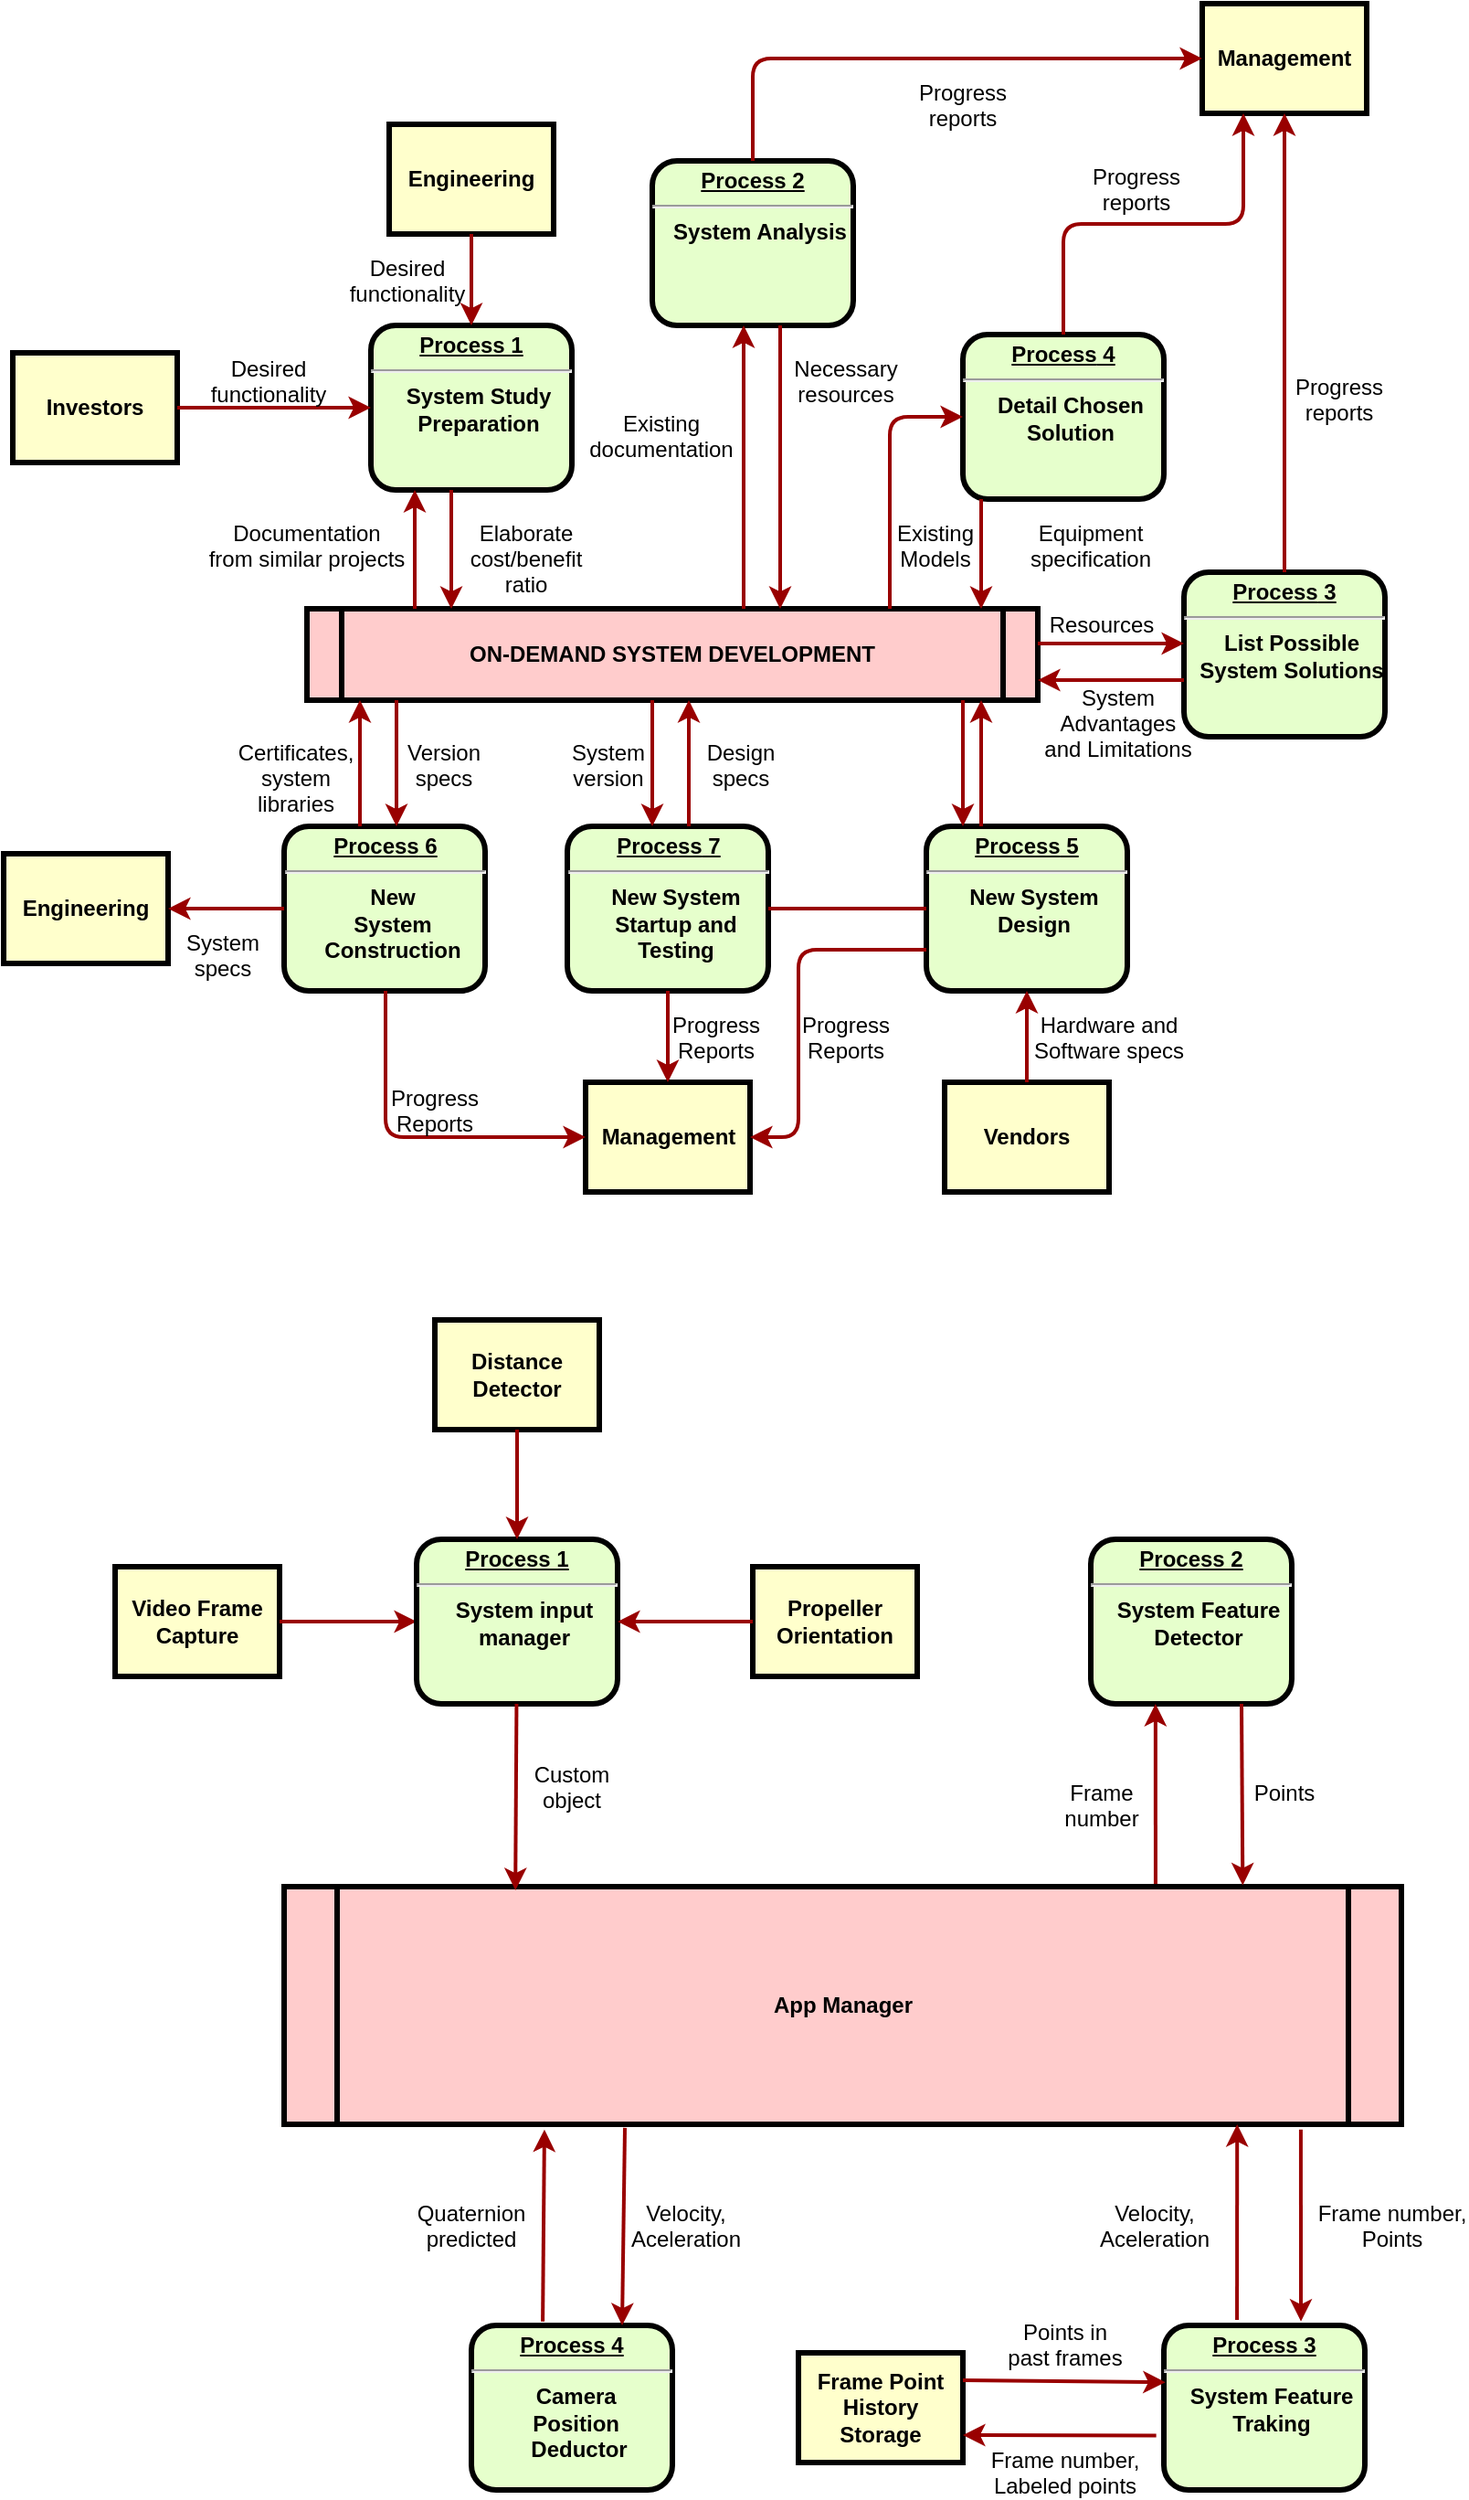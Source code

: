 <mxfile version="13.6.2" type="device"><diagram name="Page-1" id="c7558073-3199-34d8-9f00-42111426c3f3"><mxGraphModel dx="1185" dy="638" grid="1" gridSize="10" guides="1" tooltips="1" connect="1" arrows="1" fold="1" page="1" pageScale="1" pageWidth="826" pageHeight="1169" background="#ffffff" math="0" shadow="0"><root><mxCell id="0"/><mxCell id="1" parent="0"/><mxCell id="2" value="&lt;p style=&quot;margin: 0px; margin-top: 4px; text-align: center; text-decoration: underline;&quot;&gt;&lt;strong&gt;Process 1&lt;br /&gt;&lt;/strong&gt;&lt;/p&gt;&lt;hr /&gt;&lt;p style=&quot;margin: 0px; margin-left: 8px;&quot;&gt;System Study&lt;/p&gt;&lt;p style=&quot;margin: 0px; margin-left: 8px;&quot;&gt;Preparation&lt;/p&gt;" style="verticalAlign=middle;align=center;overflow=fill;fontSize=12;fontFamily=Helvetica;html=1;rounded=1;fontStyle=1;strokeWidth=3;fillColor=#E6FFCC" parent="1" vertex="1"><mxGeometry x="236" y="236" width="110" height="90" as="geometry"/></mxCell><mxCell id="3" value="Engineering" style="whiteSpace=wrap;align=center;verticalAlign=middle;fontStyle=1;strokeWidth=3;fillColor=#FFFFCC" parent="1" vertex="1"><mxGeometry x="246" y="126" width="90" height="60" as="geometry"/></mxCell><mxCell id="4" value="Investors" style="whiteSpace=wrap;align=center;verticalAlign=middle;fontStyle=1;strokeWidth=3;fillColor=#FFFFCC" parent="1" vertex="1"><mxGeometry x="40" y="251" width="90" height="60" as="geometry"/></mxCell><mxCell id="5" value="ON-DEMAND SYSTEM DEVELOPMENT" style="shape=process;whiteSpace=wrap;align=center;verticalAlign=middle;size=0.048;fontStyle=1;strokeWidth=3;fillColor=#FFCCCC" parent="1" vertex="1"><mxGeometry x="201.0" y="391" width="400" height="50" as="geometry"/></mxCell><mxCell id="6" value="&lt;p style=&quot;margin: 0px; margin-top: 4px; text-align: center; text-decoration: underline;&quot;&gt;&lt;strong&gt;Process 2&lt;br /&gt;&lt;/strong&gt;&lt;/p&gt;&lt;hr /&gt;&lt;p style=&quot;margin: 0px; margin-left: 8px;&quot;&gt;System Analysis&lt;/p&gt;" style="verticalAlign=middle;align=center;overflow=fill;fontSize=12;fontFamily=Helvetica;html=1;rounded=1;fontStyle=1;strokeWidth=3;fillColor=#E6FFCC" parent="1" vertex="1"><mxGeometry x="390" y="146" width="110" height="90" as="geometry"/></mxCell><mxCell id="7" value="&lt;p style=&quot;margin: 0px; margin-top: 4px; text-align: center; text-decoration: underline;&quot;&gt;&lt;strong&gt;&lt;strong&gt;Process&lt;/strong&gt; 3&lt;br /&gt;&lt;/strong&gt;&lt;/p&gt;&lt;hr /&gt;&lt;p style=&quot;margin: 0px; margin-left: 8px;&quot;&gt;List Possible&lt;/p&gt;&lt;p style=&quot;margin: 0px; margin-left: 8px;&quot;&gt;System Solutions&lt;/p&gt;" style="verticalAlign=middle;align=center;overflow=fill;fontSize=12;fontFamily=Helvetica;html=1;rounded=1;fontStyle=1;strokeWidth=3;fillColor=#E6FFCC" parent="1" vertex="1"><mxGeometry x="681" y="371" width="110" height="90" as="geometry"/></mxCell><mxCell id="8" value="&lt;p style=&quot;margin: 0px; margin-top: 4px; text-align: center; text-decoration: underline;&quot;&gt;&lt;strong&gt;&lt;strong&gt;Process&lt;/strong&gt; 4&lt;br /&gt;&lt;/strong&gt;&lt;/p&gt;&lt;hr /&gt;&lt;p style=&quot;margin: 0px; margin-left: 8px;&quot;&gt;Detail Chosen&lt;/p&gt;&lt;p style=&quot;margin: 0px; margin-left: 8px;&quot;&gt;Solution&lt;/p&gt;" style="verticalAlign=middle;align=center;overflow=fill;fontSize=12;fontFamily=Helvetica;html=1;rounded=1;fontStyle=1;strokeWidth=3;fillColor=#E6FFCC" parent="1" vertex="1"><mxGeometry x="560" y="241" width="110" height="90" as="geometry"/></mxCell><mxCell id="9" value="&lt;p style=&quot;margin: 0px; margin-top: 4px; text-align: center; text-decoration: underline;&quot;&gt;&lt;strong&gt;&lt;strong&gt;Process&lt;/strong&gt; 5&lt;br /&gt;&lt;/strong&gt;&lt;/p&gt;&lt;hr /&gt;&lt;p style=&quot;margin: 0px; margin-left: 8px;&quot;&gt;New System&lt;/p&gt;&lt;p style=&quot;margin: 0px; margin-left: 8px;&quot;&gt;Design&lt;/p&gt;" style="verticalAlign=middle;align=center;overflow=fill;fontSize=12;fontFamily=Helvetica;html=1;rounded=1;fontStyle=1;strokeWidth=3;fillColor=#E6FFCC" parent="1" vertex="1"><mxGeometry x="540" y="510" width="110" height="90" as="geometry"/></mxCell><mxCell id="10" value="&lt;p style=&quot;margin: 0px; margin-top: 4px; text-align: center; text-decoration: underline;&quot;&gt;&lt;strong&gt;&lt;strong&gt;Process&lt;/strong&gt; 6&lt;br /&gt;&lt;/strong&gt;&lt;/p&gt;&lt;hr /&gt;&lt;p style=&quot;margin: 0px; margin-left: 8px;&quot;&gt;New&lt;/p&gt;&lt;p style=&quot;margin: 0px; margin-left: 8px;&quot;&gt;System&lt;/p&gt;&lt;p style=&quot;margin: 0px; margin-left: 8px;&quot;&gt;Construction&lt;/p&gt;" style="verticalAlign=middle;align=center;overflow=fill;fontSize=12;fontFamily=Helvetica;html=1;rounded=1;fontStyle=1;strokeWidth=3;fillColor=#E6FFCC" parent="1" vertex="1"><mxGeometry x="188.5" y="510" width="110" height="90" as="geometry"/></mxCell><mxCell id="12" value="Management" style="whiteSpace=wrap;align=center;verticalAlign=middle;fontStyle=1;strokeWidth=3;fillColor=#FFFFCC" parent="1" vertex="1"><mxGeometry x="691" y="60.0" width="90" height="60" as="geometry"/></mxCell><mxCell id="13" value="Management" style="whiteSpace=wrap;align=center;verticalAlign=middle;fontStyle=1;strokeWidth=3;fillColor=#FFFFCC" parent="1" vertex="1"><mxGeometry x="353.5" y="650" width="90" height="60" as="geometry"/></mxCell><mxCell id="14" value="Engineering" style="whiteSpace=wrap;align=center;verticalAlign=middle;fontStyle=1;strokeWidth=3;fillColor=#FFFFCC" parent="1" vertex="1"><mxGeometry x="35.0" y="525.0" width="90" height="60" as="geometry"/></mxCell><mxCell id="15" value="Vendors" style="whiteSpace=wrap;align=center;verticalAlign=middle;fontStyle=1;strokeWidth=3;fillColor=#FFFFCC" parent="1" vertex="1"><mxGeometry x="550.0" y="650" width="90" height="60" as="geometry"/></mxCell><mxCell id="36" value="" style="edgeStyle=none;noEdgeStyle=1;strokeColor=#990000;strokeWidth=2" parent="1" source="3" target="2" edge="1"><mxGeometry width="100" height="100" relative="1" as="geometry"><mxPoint x="20" y="250" as="sourcePoint"/><mxPoint x="120" y="150" as="targetPoint"/></mxGeometry></mxCell><mxCell id="37" value="" style="edgeStyle=none;noEdgeStyle=1;strokeColor=#990000;strokeWidth=2" parent="1" source="4" target="2" edge="1"><mxGeometry width="100" height="100" relative="1" as="geometry"><mxPoint x="280" y="190" as="sourcePoint"/><mxPoint x="380" y="90" as="targetPoint"/></mxGeometry></mxCell><mxCell id="11" value="&lt;p style=&quot;margin: 0px; margin-top: 4px; text-align: center; text-decoration: underline;&quot;&gt;&lt;strong&gt;&lt;strong&gt;Process&lt;/strong&gt; 7&lt;br /&gt;&lt;/strong&gt;&lt;/p&gt;&lt;hr /&gt;&lt;p style=&quot;margin: 0px; margin-left: 8px;&quot;&gt;New System&lt;/p&gt;&lt;p style=&quot;margin: 0px; margin-left: 8px;&quot;&gt;Startup and&lt;/p&gt;&lt;p style=&quot;margin: 0px; margin-left: 8px;&quot;&gt;Testing&lt;/p&gt;" style="verticalAlign=middle;align=center;overflow=fill;fontSize=12;fontFamily=Helvetica;html=1;rounded=1;fontStyle=1;strokeWidth=3;fillColor=#E6FFCC" parent="1" vertex="1"><mxGeometry x="343.5" y="510" width="110" height="90" as="geometry"/></mxCell><mxCell id="51" value="" style="endArrow=none;noEdgeStyle=1;strokeColor=#990000;strokeWidth=2" parent="1" source="9" target="11" edge="1"><mxGeometry relative="1" as="geometry"><mxPoint x="205.008" y="481" as="sourcePoint"/><mxPoint x="400.328" y="650" as="targetPoint"/></mxGeometry></mxCell><mxCell id="52" value="Desired &#10;functionality" style="text;spacingTop=-5;align=center" parent="1" vertex="1"><mxGeometry x="165" y="251" width="30" height="20" as="geometry"/></mxCell><mxCell id="53" value="Desired &#10;functionality" style="text;spacingTop=-5;align=center" parent="1" vertex="1"><mxGeometry x="241" y="196" width="30" height="20" as="geometry"/></mxCell><mxCell id="54" value="Documentation&#10;from similar projects" style="text;spacingTop=-5;align=center" parent="1" vertex="1"><mxGeometry x="186" y="341" width="30" height="20" as="geometry"/></mxCell><mxCell id="55" value="" style="edgeStyle=elbowEdgeStyle;elbow=horizontal;strokeColor=#990000;strokeWidth=2" parent="1" source="5" target="2" edge="1"><mxGeometry width="100" height="100" relative="1" as="geometry"><mxPoint x="50" y="530" as="sourcePoint"/><mxPoint x="150" y="430" as="targetPoint"/><Array as="points"><mxPoint x="260" y="370"/></Array></mxGeometry></mxCell><mxCell id="56" value="" style="edgeStyle=elbowEdgeStyle;elbow=horizontal;strokeColor=#990000;strokeWidth=2" parent="1" source="2" target="5" edge="1"><mxGeometry width="100" height="100" relative="1" as="geometry"><mxPoint x="50" y="500" as="sourcePoint"/><mxPoint x="150" y="400" as="targetPoint"/><Array as="points"><mxPoint x="280" y="360"/></Array></mxGeometry></mxCell><mxCell id="57" value="Elaborate&#10;cost/benefit&#10;ratio" style="text;spacingTop=-5;align=center" parent="1" vertex="1"><mxGeometry x="306" y="341" width="30" height="20" as="geometry"/></mxCell><mxCell id="58" value="" style="edgeStyle=elbowEdgeStyle;elbow=horizontal;strokeColor=#990000;strokeWidth=2" parent="1" source="5" target="6" edge="1"><mxGeometry width="100" height="100" relative="1" as="geometry"><mxPoint x="380" y="370" as="sourcePoint"/><mxPoint x="480" y="270" as="targetPoint"/><Array as="points"><mxPoint x="440" y="310"/></Array></mxGeometry></mxCell><mxCell id="59" value="" style="edgeStyle=elbowEdgeStyle;elbow=horizontal;strokeColor=#990000;strokeWidth=2" parent="1" source="6" target="5" edge="1"><mxGeometry width="100" height="100" relative="1" as="geometry"><mxPoint x="350" y="370" as="sourcePoint"/><mxPoint x="450" y="270" as="targetPoint"/><Array as="points"><mxPoint x="460" y="320"/></Array></mxGeometry></mxCell><mxCell id="60" value="Existing&#10;documentation" style="text;spacingTop=-5;align=center" parent="1" vertex="1"><mxGeometry x="380.0" y="281.0" width="30" height="20" as="geometry"/></mxCell><mxCell id="61" value="Necessary&#10;resources" style="text;spacingTop=-5;align=center" parent="1" vertex="1"><mxGeometry x="481.0" y="251.0" width="30" height="20" as="geometry"/></mxCell><mxCell id="62" value="Progress&#10;reports" style="text;spacingTop=-5;align=center" parent="1" vertex="1"><mxGeometry x="545.0" y="100.0" width="30" height="20" as="geometry"/></mxCell><mxCell id="63" value="Progress&#10;reports" style="text;spacingTop=-5;align=center" parent="1" vertex="1"><mxGeometry x="640" y="146.0" width="30" height="20" as="geometry"/></mxCell><mxCell id="64" value="Progress&#10;reports" style="text;spacingTop=-5;align=center" parent="1" vertex="1"><mxGeometry x="751.0" y="261.0" width="30" height="20" as="geometry"/></mxCell><mxCell id="65" value="" style="edgeStyle=elbowEdgeStyle;elbow=horizontal;strokeColor=#990000;strokeWidth=2" parent="1" source="6" target="12" edge="1"><mxGeometry width="100" height="100" relative="1" as="geometry"><mxPoint x="260" y="180.0" as="sourcePoint"/><mxPoint x="360" y="80.0" as="targetPoint"/><Array as="points"><mxPoint x="445" y="140"/></Array></mxGeometry></mxCell><mxCell id="66" value="" style="edgeStyle=elbowEdgeStyle;elbow=vertical;entryX=0.25;entryY=1;strokeColor=#990000;strokeWidth=2" parent="1" source="8" target="12" edge="1"><mxGeometry width="100" height="100" relative="1" as="geometry"><mxPoint x="530" y="250" as="sourcePoint"/><mxPoint x="630" y="150" as="targetPoint"/></mxGeometry></mxCell><mxCell id="67" value="" style="edgeStyle=elbowEdgeStyle;elbow=horizontal;strokeColor=#990000;strokeWidth=2" parent="1" source="7" target="12" edge="1"><mxGeometry width="100" height="100" relative="1" as="geometry"><mxPoint x="660.0" y="360" as="sourcePoint"/><mxPoint x="760.0" y="260" as="targetPoint"/></mxGeometry></mxCell><mxCell id="68" value="" style="edgeStyle=elbowEdgeStyle;elbow=horizontal;strokeColor=#990000;strokeWidth=2" parent="1" source="8" target="5" edge="1"><mxGeometry width="100" height="100" relative="1" as="geometry"><mxPoint x="570" y="380" as="sourcePoint"/><mxPoint x="510" y="250" as="targetPoint"/><Array as="points"><mxPoint x="570" y="360"/></Array></mxGeometry></mxCell><mxCell id="69" value="" style="edgeStyle=segmentEdgeStyle;strokeColor=#990000;strokeWidth=2" parent="1" source="5" target="8" edge="1"><mxGeometry width="100" height="100" relative="1" as="geometry"><mxPoint x="340" y="360" as="sourcePoint"/><mxPoint x="440" y="260" as="targetPoint"/><Array as="points"><mxPoint x="520" y="286"/></Array></mxGeometry></mxCell><mxCell id="70" value="Existing&#10;Models" style="text;spacingTop=-5;align=center" parent="1" vertex="1"><mxGeometry x="530.0" y="341.0" width="30" height="20" as="geometry"/></mxCell><mxCell id="71" value="Equipment&#10;specification" style="text;spacingTop=-5;align=center" parent="1" vertex="1"><mxGeometry x="615" y="341" width="30" height="20" as="geometry"/></mxCell><mxCell id="72" value="" style="edgeStyle=elbowEdgeStyle;elbow=vertical;strokeColor=#990000;strokeWidth=2" parent="1" source="5" target="7" edge="1"><mxGeometry width="100" height="100" relative="1" as="geometry"><mxPoint x="500" y="500" as="sourcePoint"/><mxPoint x="600" y="400" as="targetPoint"/><Array as="points"><mxPoint x="650" y="410"/></Array></mxGeometry></mxCell><mxCell id="73" value="" style="edgeStyle=elbowEdgeStyle;elbow=vertical;strokeColor=#990000;strokeWidth=2" parent="1" source="7" target="5" edge="1"><mxGeometry width="100" height="100" relative="1" as="geometry"><mxPoint x="460" y="500" as="sourcePoint"/><mxPoint x="560" y="400" as="targetPoint"/><Array as="points"><mxPoint x="650" y="430"/></Array></mxGeometry></mxCell><mxCell id="74" value="Resources" style="text;spacingTop=-5;align=center" parent="1" vertex="1"><mxGeometry x="621" y="391.0" width="30" height="20" as="geometry"/></mxCell><mxCell id="75" value="System &#10;Advantages &#10;and Limitations" style="text;spacingTop=-5;align=center" parent="1" vertex="1"><mxGeometry x="630" y="431.0" width="30" height="20" as="geometry"/></mxCell><mxCell id="76" value="" style="edgeStyle=elbowEdgeStyle;elbow=horizontal;strokeColor=#990000;strokeWidth=2" parent="1" source="9" target="5" edge="1"><mxGeometry width="100" height="100" relative="1" as="geometry"><mxPoint x="420" y="580" as="sourcePoint"/><mxPoint x="520" y="480" as="targetPoint"/><Array as="points"><mxPoint x="570" y="470"/></Array></mxGeometry></mxCell><mxCell id="77" value="" style="edgeStyle=elbowEdgeStyle;elbow=horizontal;strokeColor=#990000;strokeWidth=2" parent="1" source="5" target="9" edge="1"><mxGeometry width="100" height="100" relative="1" as="geometry"><mxPoint x="400" y="590" as="sourcePoint"/><mxPoint x="500" y="490" as="targetPoint"/><Array as="points"><mxPoint x="560" y="480"/></Array></mxGeometry></mxCell><mxCell id="78" value="" style="edgeStyle=elbowEdgeStyle;elbow=horizontal;strokeColor=#990000;strokeWidth=2" parent="1" source="15" target="9" edge="1"><mxGeometry width="100" height="100" relative="1" as="geometry"><mxPoint x="430" y="700" as="sourcePoint"/><mxPoint x="530" y="600" as="targetPoint"/></mxGeometry></mxCell><mxCell id="79" value="Hardware and&#10;Software specs" style="text;spacingTop=-5;align=center" parent="1" vertex="1"><mxGeometry x="625" y="610" width="30" height="20" as="geometry"/></mxCell><mxCell id="81" value="" style="edgeStyle=elbowEdgeStyle;elbow=horizontal;exitX=0;exitY=0.75;strokeColor=#990000;strokeWidth=2" parent="1" source="9" target="13" edge="1"><mxGeometry width="100" height="100" relative="1" as="geometry"><mxPoint x="420" y="730" as="sourcePoint"/><mxPoint x="520" y="630" as="targetPoint"/><Array as="points"><mxPoint x="470" y="630"/></Array></mxGeometry></mxCell><mxCell id="82" value="Progress&#10;Reports" style="text;spacingTop=-5;align=center" parent="1" vertex="1"><mxGeometry x="481.0" y="610.0" width="30" height="20" as="geometry"/></mxCell><mxCell id="83" value="" style="edgeStyle=elbowEdgeStyle;elbow=horizontal;strokeColor=#990000;strokeWidth=2" parent="1" source="11" target="13" edge="1"><mxGeometry width="100" height="100" relative="1" as="geometry"><mxPoint x="200" y="660.0" as="sourcePoint"/><mxPoint x="230.0" y="650" as="targetPoint"/></mxGeometry></mxCell><mxCell id="84" value="Progress&#10;Reports" style="text;spacingTop=-5;align=center" parent="1" vertex="1"><mxGeometry x="410.0" y="610.0" width="30" height="20" as="geometry"/></mxCell><mxCell id="85" value="" style="edgeStyle=elbowEdgeStyle;elbow=horizontal;strokeColor=#990000;strokeWidth=2" parent="1" source="10" target="13" edge="1"><mxGeometry width="100" height="100" relative="1" as="geometry"><mxPoint x="130.0" y="740" as="sourcePoint"/><mxPoint x="230.0" y="640" as="targetPoint"/><Array as="points"><mxPoint x="244" y="630"/></Array></mxGeometry></mxCell><mxCell id="86" value="Progress&#10;Reports" style="text;spacingTop=-5;align=center" parent="1" vertex="1"><mxGeometry x="256.0" y="650.0" width="30" height="20" as="geometry"/></mxCell><mxCell id="87" value="" style="edgeStyle=elbowEdgeStyle;elbow=vertical;strokeColor=#990000;strokeWidth=2" parent="1" source="10" target="14" edge="1"><mxGeometry width="100" height="100" relative="1" as="geometry"><mxPoint x="70" y="740" as="sourcePoint"/><mxPoint x="170" y="640" as="targetPoint"/></mxGeometry></mxCell><mxCell id="88" value="" style="edgeStyle=elbowEdgeStyle;elbow=horizontal;strokeColor=#990000;strokeWidth=2" parent="1" source="5" target="11" edge="1"><mxGeometry width="100" height="100" relative="1" as="geometry"><mxPoint x="50" y="500" as="sourcePoint"/><mxPoint x="150" y="400" as="targetPoint"/><Array as="points"><mxPoint x="390" y="470"/></Array></mxGeometry></mxCell><mxCell id="89" value="" style="edgeStyle=elbowEdgeStyle;elbow=horizontal;strokeColor=#990000;strokeWidth=2" parent="1" source="11" target="5" edge="1"><mxGeometry width="100" height="100" relative="1" as="geometry"><mxPoint x="60.0" y="510" as="sourcePoint"/><mxPoint x="160.0" y="410" as="targetPoint"/><Array as="points"><mxPoint x="410" y="470"/></Array></mxGeometry></mxCell><mxCell id="90" value="Version&#10;specs" style="text;spacingTop=-5;align=center" parent="1" vertex="1"><mxGeometry x="261" y="461" width="30" height="20" as="geometry"/></mxCell><mxCell id="91" value="Certificates,&#10;system&#10;libraries" style="text;spacingTop=-5;align=center" parent="1" vertex="1"><mxGeometry x="180" y="461.0" width="30" height="20" as="geometry"/></mxCell><mxCell id="92" value="" style="edgeStyle=elbowEdgeStyle;elbow=horizontal;strokeColor=#990000;strokeWidth=2" parent="1" source="5" target="10" edge="1"><mxGeometry width="100" height="100" relative="1" as="geometry"><mxPoint x="30.0" y="500" as="sourcePoint"/><mxPoint x="130.0" y="400" as="targetPoint"/><Array as="points"><mxPoint x="250" y="470"/></Array></mxGeometry></mxCell><mxCell id="93" value="" style="edgeStyle=elbowEdgeStyle;elbow=horizontal;strokeColor=#990000;strokeWidth=2" parent="1" source="10" target="5" edge="1"><mxGeometry width="100" height="100" relative="1" as="geometry"><mxPoint x="40" y="510" as="sourcePoint"/><mxPoint x="140" y="410" as="targetPoint"/><Array as="points"><mxPoint x="230" y="470"/></Array></mxGeometry></mxCell><mxCell id="94" value="System&#10;specs" style="text;spacingTop=-5;align=center" parent="1" vertex="1"><mxGeometry x="140.0" y="565.0" width="30" height="20" as="geometry"/></mxCell><mxCell id="95" value="Design&#10;specs" style="text;spacingTop=-5;align=center" parent="1" vertex="1"><mxGeometry x="423.5" y="461.0" width="30" height="20" as="geometry"/></mxCell><mxCell id="96" value="System&#10;version" style="text;spacingTop=-5;align=center" parent="1" vertex="1"><mxGeometry x="351.0" y="461" width="30" height="20" as="geometry"/></mxCell><mxCell id="1V24Xe60vLiGOKqAoRRI-97" value="App Manager" style="shape=process;whiteSpace=wrap;align=center;verticalAlign=middle;size=0.048;fontStyle=1;strokeWidth=3;fillColor=#FFCCCC" vertex="1" parent="1"><mxGeometry x="188.5" y="1090" width="611.5" height="130" as="geometry"/></mxCell><mxCell id="1V24Xe60vLiGOKqAoRRI-98" value="Video Frame&#10;Capture" style="whiteSpace=wrap;align=center;verticalAlign=middle;fontStyle=1;strokeWidth=3;fillColor=#FFFFCC" vertex="1" parent="1"><mxGeometry x="96" y="915" width="90" height="60" as="geometry"/></mxCell><mxCell id="1V24Xe60vLiGOKqAoRRI-101" value="" style="edgeStyle=none;noEdgeStyle=1;strokeColor=#990000;strokeWidth=2" edge="1" parent="1" source="1V24Xe60vLiGOKqAoRRI-98" target="1V24Xe60vLiGOKqAoRRI-106"><mxGeometry width="100" height="100" relative="1" as="geometry"><mxPoint x="360" y="900" as="sourcePoint"/><mxPoint x="330" y="850" as="targetPoint"/></mxGeometry></mxCell><mxCell id="1V24Xe60vLiGOKqAoRRI-105" value="&lt;p style=&quot;margin: 0px ; margin-top: 4px ; text-align: center ; text-decoration: underline&quot;&gt;&lt;strong&gt;Process 2&lt;br&gt;&lt;/strong&gt;&lt;/p&gt;&lt;hr&gt;&lt;p style=&quot;margin: 0px ; margin-left: 8px&quot;&gt;System Feature&lt;/p&gt;&lt;p style=&quot;margin: 0px ; margin-left: 8px&quot;&gt;Detector&lt;/p&gt;" style="verticalAlign=middle;align=center;overflow=fill;fontSize=12;fontFamily=Helvetica;html=1;rounded=1;fontStyle=1;strokeWidth=3;fillColor=#E6FFCC" vertex="1" parent="1"><mxGeometry x="630" y="900" width="110" height="90" as="geometry"/></mxCell><mxCell id="1V24Xe60vLiGOKqAoRRI-106" value="&lt;p style=&quot;margin: 0px ; margin-top: 4px ; text-align: center ; text-decoration: underline&quot;&gt;&lt;strong&gt;Process 1&lt;br&gt;&lt;/strong&gt;&lt;/p&gt;&lt;hr&gt;&lt;p style=&quot;margin: 0px ; margin-left: 8px&quot;&gt;System input&lt;/p&gt;&lt;p style=&quot;margin: 0px ; margin-left: 8px&quot;&gt;manager&lt;/p&gt;" style="verticalAlign=middle;align=center;overflow=fill;fontSize=12;fontFamily=Helvetica;html=1;rounded=1;fontStyle=1;strokeWidth=3;fillColor=#E6FFCC" vertex="1" parent="1"><mxGeometry x="261" y="900" width="110" height="90" as="geometry"/></mxCell><mxCell id="1V24Xe60vLiGOKqAoRRI-107" value="Distance&#10;Detector" style="whiteSpace=wrap;align=center;verticalAlign=middle;fontStyle=1;strokeWidth=3;fillColor=#FFFFCC" vertex="1" parent="1"><mxGeometry x="271" y="780" width="90" height="60" as="geometry"/></mxCell><mxCell id="1V24Xe60vLiGOKqAoRRI-108" value="Propeller Orientation" style="whiteSpace=wrap;align=center;verticalAlign=middle;fontStyle=1;strokeWidth=3;fillColor=#FFFFCC" vertex="1" parent="1"><mxGeometry x="445" y="915" width="90" height="60" as="geometry"/></mxCell><mxCell id="1V24Xe60vLiGOKqAoRRI-109" value="" style="edgeStyle=none;noEdgeStyle=1;strokeColor=#990000;strokeWidth=2" edge="1" parent="1" source="1V24Xe60vLiGOKqAoRRI-107" target="1V24Xe60vLiGOKqAoRRI-106"><mxGeometry width="100" height="100" relative="1" as="geometry"><mxPoint x="227.429" y="880" as="sourcePoint"/><mxPoint x="266" y="910.916" as="targetPoint"/></mxGeometry></mxCell><mxCell id="1V24Xe60vLiGOKqAoRRI-110" value="" style="edgeStyle=none;noEdgeStyle=1;strokeColor=#990000;strokeWidth=2" edge="1" parent="1" source="1V24Xe60vLiGOKqAoRRI-108" target="1V24Xe60vLiGOKqAoRRI-106"><mxGeometry width="100" height="100" relative="1" as="geometry"><mxPoint x="237.429" y="890" as="sourcePoint"/><mxPoint x="276" y="920.916" as="targetPoint"/></mxGeometry></mxCell><mxCell id="1V24Xe60vLiGOKqAoRRI-111" value="" style="edgeStyle=none;noEdgeStyle=1;strokeColor=#990000;strokeWidth=2;entryX=0.207;entryY=0.015;entryDx=0;entryDy=0;entryPerimeter=0;" edge="1" parent="1" source="1V24Xe60vLiGOKqAoRRI-106" target="1V24Xe60vLiGOKqAoRRI-97"><mxGeometry width="100" height="100" relative="1" as="geometry"><mxPoint x="247.429" y="900" as="sourcePoint"/><mxPoint x="316" y="1080" as="targetPoint"/></mxGeometry></mxCell><mxCell id="1V24Xe60vLiGOKqAoRRI-113" value="" style="edgeStyle=none;noEdgeStyle=1;strokeColor=#990000;strokeWidth=2;exitX=0.78;exitY=-0.012;exitDx=0;exitDy=0;exitPerimeter=0;entryX=0.322;entryY=1;entryDx=0;entryDy=0;entryPerimeter=0;" edge="1" parent="1" source="1V24Xe60vLiGOKqAoRRI-97" target="1V24Xe60vLiGOKqAoRRI-105"><mxGeometry width="100" height="100" relative="1" as="geometry"><mxPoint x="365.243" y="1000" as="sourcePoint"/><mxPoint x="417.566" y="1060" as="targetPoint"/></mxGeometry></mxCell><mxCell id="1V24Xe60vLiGOKqAoRRI-114" value="Frame Point History Storage" style="whiteSpace=wrap;align=center;verticalAlign=middle;fontStyle=1;strokeWidth=3;fillColor=#FFFFCC" vertex="1" parent="1"><mxGeometry x="470" y="1345" width="90" height="60" as="geometry"/></mxCell><mxCell id="1V24Xe60vLiGOKqAoRRI-115" value="&lt;p style=&quot;margin: 0px ; margin-top: 4px ; text-align: center ; text-decoration: underline&quot;&gt;&lt;strong&gt;Process 3&lt;br&gt;&lt;/strong&gt;&lt;/p&gt;&lt;hr&gt;&lt;p style=&quot;margin: 0px ; margin-left: 8px&quot;&gt;System Feature&lt;/p&gt;&lt;p style=&quot;margin: 0px ; margin-left: 8px&quot;&gt;Traking&lt;/p&gt;" style="verticalAlign=middle;align=center;overflow=fill;fontSize=12;fontFamily=Helvetica;html=1;rounded=1;fontStyle=1;strokeWidth=3;fillColor=#E6FFCC" vertex="1" parent="1"><mxGeometry x="670" y="1330" width="110" height="90" as="geometry"/></mxCell><mxCell id="1V24Xe60vLiGOKqAoRRI-117" value="" style="edgeStyle=none;noEdgeStyle=1;strokeColor=#990000;strokeWidth=2;entryX=0.858;entryY=-0.006;entryDx=0;entryDy=0;entryPerimeter=0;exitX=0.75;exitY=1;exitDx=0;exitDy=0;" edge="1" parent="1" source="1V24Xe60vLiGOKqAoRRI-105" target="1V24Xe60vLiGOKqAoRRI-97"><mxGeometry width="100" height="100" relative="1" as="geometry"><mxPoint x="615.004" y="1092.64" as="sourcePoint"/><mxPoint x="696.35" y="1029.996" as="targetPoint"/><Array as="points"/></mxGeometry></mxCell><mxCell id="1V24Xe60vLiGOKqAoRRI-118" value="" style="edgeStyle=none;noEdgeStyle=1;strokeColor=#990000;strokeWidth=2;entryX=0.853;entryY=1;entryDx=0;entryDy=0;entryPerimeter=0;exitX=0.364;exitY=-0.033;exitDx=0;exitDy=0;exitPerimeter=0;" edge="1" parent="1" source="1V24Xe60vLiGOKqAoRRI-115" target="1V24Xe60vLiGOKqAoRRI-97"><mxGeometry width="100" height="100" relative="1" as="geometry"><mxPoint x="700" y="1080" as="sourcePoint"/><mxPoint x="650" y="1007.356" as="targetPoint"/></mxGeometry></mxCell><mxCell id="1V24Xe60vLiGOKqAoRRI-119" value="" style="edgeStyle=none;noEdgeStyle=1;strokeColor=#990000;strokeWidth=2;entryX=1;entryY=0.75;entryDx=0;entryDy=0;exitX=-0.038;exitY=0.67;exitDx=0;exitDy=0;exitPerimeter=0;" edge="1" parent="1" source="1V24Xe60vLiGOKqAoRRI-115" target="1V24Xe60vLiGOKqAoRRI-114"><mxGeometry width="100" height="100" relative="1" as="geometry"><mxPoint x="749.36" y="1000" as="sourcePoint"/><mxPoint x="809.76" y="1050" as="targetPoint"/></mxGeometry></mxCell><mxCell id="1V24Xe60vLiGOKqAoRRI-120" value="" style="edgeStyle=none;noEdgeStyle=1;strokeColor=#990000;strokeWidth=2;exitX=0.91;exitY=1.022;exitDx=0;exitDy=0;exitPerimeter=0;entryX=0.682;entryY=-0.024;entryDx=0;entryDy=0;entryPerimeter=0;" edge="1" parent="1" source="1V24Xe60vLiGOKqAoRRI-97" target="1V24Xe60vLiGOKqAoRRI-115"><mxGeometry width="100" height="100" relative="1" as="geometry"><mxPoint x="759.36" y="1010" as="sourcePoint"/><mxPoint x="819.76" y="1060" as="targetPoint"/></mxGeometry></mxCell><mxCell id="1V24Xe60vLiGOKqAoRRI-121" value="" style="edgeStyle=none;noEdgeStyle=1;strokeColor=#990000;strokeWidth=2;exitX=1;exitY=0.25;exitDx=0;exitDy=0;entryX=0.008;entryY=0.346;entryDx=0;entryDy=0;entryPerimeter=0;" edge="1" parent="1" source="1V24Xe60vLiGOKqAoRRI-114" target="1V24Xe60vLiGOKqAoRRI-115"><mxGeometry width="100" height="100" relative="1" as="geometry"><mxPoint x="769.36" y="1020" as="sourcePoint"/><mxPoint x="829.76" y="1070" as="targetPoint"/></mxGeometry></mxCell><mxCell id="1V24Xe60vLiGOKqAoRRI-122" value="Frame&#10;number" style="text;spacingTop=-5;align=center" vertex="1" parent="1"><mxGeometry x="621" y="1030" width="30" height="20" as="geometry"/></mxCell><mxCell id="1V24Xe60vLiGOKqAoRRI-124" value="Velocity,&#10;Aceleration" style="text;spacingTop=-5;align=center" vertex="1" parent="1"><mxGeometry x="650" y="1260" width="30" height="20" as="geometry"/></mxCell><mxCell id="1V24Xe60vLiGOKqAoRRI-125" value="Frame number,&#10;Points" style="text;spacingTop=-5;align=center" vertex="1" parent="1"><mxGeometry x="780" y="1260" width="30" height="20" as="geometry"/></mxCell><mxCell id="1V24Xe60vLiGOKqAoRRI-126" value="&lt;p style=&quot;margin: 0px ; margin-top: 4px ; text-align: center ; text-decoration: underline&quot;&gt;&lt;strong&gt;Process 4&lt;br&gt;&lt;/strong&gt;&lt;/p&gt;&lt;hr&gt;&lt;p style=&quot;margin: 0px ; margin-left: 8px&quot;&gt;Camera&amp;nbsp;&lt;/p&gt;&lt;p style=&quot;margin: 0px ; margin-left: 8px&quot;&gt;Position&amp;nbsp;&lt;/p&gt;&lt;p style=&quot;margin: 0px ; margin-left: 8px&quot;&gt;Deductor&lt;/p&gt;" style="verticalAlign=middle;align=center;overflow=fill;fontSize=12;fontFamily=Helvetica;html=1;rounded=1;fontStyle=1;strokeWidth=3;fillColor=#E6FFCC" vertex="1" parent="1"><mxGeometry x="291" y="1330" width="110" height="90" as="geometry"/></mxCell><mxCell id="1V24Xe60vLiGOKqAoRRI-127" value="" style="edgeStyle=none;noEdgeStyle=1;strokeColor=#990000;strokeWidth=2;exitX=0.305;exitY=1.015;exitDx=0;exitDy=0;exitPerimeter=0;entryX=0.75;entryY=0;entryDx=0;entryDy=0;" edge="1" parent="1" source="1V24Xe60vLiGOKqAoRRI-97" target="1V24Xe60vLiGOKqAoRRI-126"><mxGeometry width="100" height="100" relative="1" as="geometry"><mxPoint x="432.25" y="1309.996" as="sourcePoint"/><mxPoint x="559.75" y="1325.997" as="targetPoint"/></mxGeometry></mxCell><mxCell id="1V24Xe60vLiGOKqAoRRI-128" value="" style="edgeStyle=none;noEdgeStyle=1;strokeColor=#990000;strokeWidth=2;entryX=0.233;entryY=1.022;entryDx=0;entryDy=0;entryPerimeter=0;exitX=0.355;exitY=-0.024;exitDx=0;exitDy=0;exitPerimeter=0;" edge="1" parent="1" source="1V24Xe60vLiGOKqAoRRI-126" target="1V24Xe60vLiGOKqAoRRI-97"><mxGeometry width="100" height="100" relative="1" as="geometry"><mxPoint x="522.5" y="1211.096" as="sourcePoint"/><mxPoint x="650" y="1227.097" as="targetPoint"/></mxGeometry></mxCell><mxCell id="1V24Xe60vLiGOKqAoRRI-130" value="Custom&#10;object" style="text;spacingTop=-5;align=center" vertex="1" parent="1"><mxGeometry x="331" y="1020" width="30" height="20" as="geometry"/></mxCell><mxCell id="1V24Xe60vLiGOKqAoRRI-131" value="Points" style="text;spacingTop=-5;align=center" vertex="1" parent="1"><mxGeometry x="721" y="1030" width="30" height="20" as="geometry"/></mxCell><mxCell id="1V24Xe60vLiGOKqAoRRI-132" value="Points in&#10;past frames" style="text;spacingTop=-5;align=center" vertex="1" parent="1"><mxGeometry x="601" y="1325" width="30" height="20" as="geometry"/></mxCell><mxCell id="1V24Xe60vLiGOKqAoRRI-133" value="Frame number,&#10;Labeled points" style="text;spacingTop=-5;align=center" vertex="1" parent="1"><mxGeometry x="601" y="1395" width="30" height="20" as="geometry"/></mxCell><mxCell id="1V24Xe60vLiGOKqAoRRI-134" value="Velocity,&#10;Aceleration" style="text;spacingTop=-5;align=center" vertex="1" parent="1"><mxGeometry x="393.5" y="1260" width="30" height="20" as="geometry"/></mxCell><mxCell id="1V24Xe60vLiGOKqAoRRI-135" value="Quaternion&#10;predicted" style="text;spacingTop=-5;align=center" vertex="1" parent="1"><mxGeometry x="276" y="1260" width="30" height="20" as="geometry"/></mxCell></root></mxGraphModel></diagram></mxfile>
